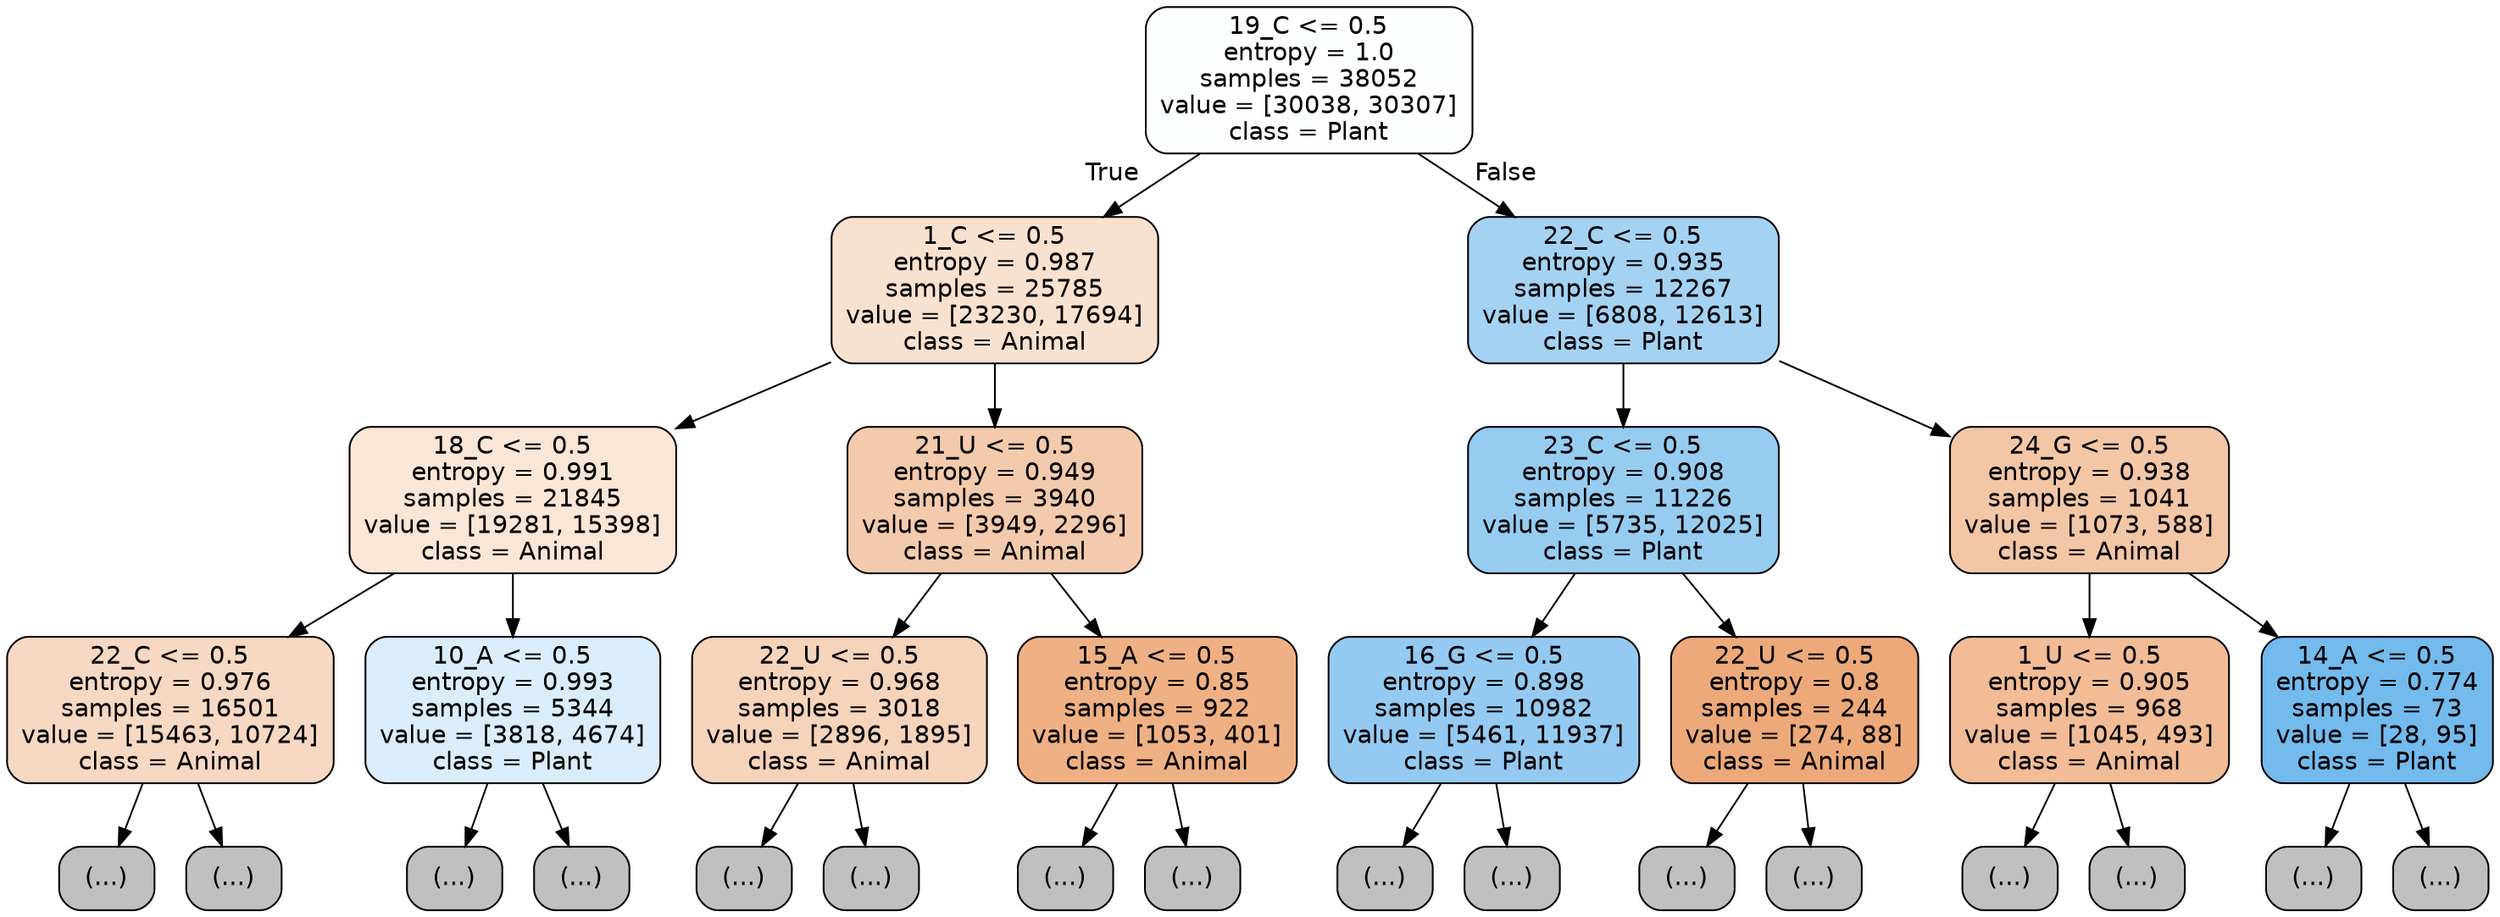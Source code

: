 digraph Tree {
node [shape=box, style="filled, rounded", color="black", fontname="helvetica"] ;
edge [fontname="helvetica"] ;
0 [label="19_C <= 0.5\nentropy = 1.0\nsamples = 38052\nvalue = [30038, 30307]\nclass = Plant", fillcolor="#fdfeff"] ;
1 [label="1_C <= 0.5\nentropy = 0.987\nsamples = 25785\nvalue = [23230, 17694]\nclass = Animal", fillcolor="#f9e1d0"] ;
0 -> 1 [labeldistance=2.5, labelangle=45, headlabel="True"] ;
2 [label="18_C <= 0.5\nentropy = 0.991\nsamples = 21845\nvalue = [19281, 15398]\nclass = Animal", fillcolor="#fae6d7"] ;
1 -> 2 ;
3 [label="22_C <= 0.5\nentropy = 0.976\nsamples = 16501\nvalue = [15463, 10724]\nclass = Animal", fillcolor="#f7d8c2"] ;
2 -> 3 ;
4 [label="(...)", fillcolor="#C0C0C0"] ;
3 -> 4 ;
7285 [label="(...)", fillcolor="#C0C0C0"] ;
3 -> 7285 ;
8106 [label="10_A <= 0.5\nentropy = 0.993\nsamples = 5344\nvalue = [3818, 4674]\nclass = Plant", fillcolor="#dbedfa"] ;
2 -> 8106 ;
8107 [label="(...)", fillcolor="#C0C0C0"] ;
8106 -> 8107 ;
9906 [label="(...)", fillcolor="#C0C0C0"] ;
8106 -> 9906 ;
10507 [label="21_U <= 0.5\nentropy = 0.949\nsamples = 3940\nvalue = [3949, 2296]\nclass = Animal", fillcolor="#f4caac"] ;
1 -> 10507 ;
10508 [label="22_U <= 0.5\nentropy = 0.968\nsamples = 3018\nvalue = [2896, 1895]\nclass = Animal", fillcolor="#f6d3bb"] ;
10507 -> 10508 ;
10509 [label="(...)", fillcolor="#C0C0C0"] ;
10508 -> 10509 ;
12152 [label="(...)", fillcolor="#C0C0C0"] ;
10508 -> 12152 ;
12337 [label="15_A <= 0.5\nentropy = 0.85\nsamples = 922\nvalue = [1053, 401]\nclass = Animal", fillcolor="#efb184"] ;
10507 -> 12337 ;
12338 [label="(...)", fillcolor="#C0C0C0"] ;
12337 -> 12338 ;
12657 [label="(...)", fillcolor="#C0C0C0"] ;
12337 -> 12657 ;
12758 [label="22_C <= 0.5\nentropy = 0.935\nsamples = 12267\nvalue = [6808, 12613]\nclass = Plant", fillcolor="#a4d2f3"] ;
0 -> 12758 [labeldistance=2.5, labelangle=-45, headlabel="False"] ;
12759 [label="23_C <= 0.5\nentropy = 0.908\nsamples = 11226\nvalue = [5735, 12025]\nclass = Plant", fillcolor="#97ccf1"] ;
12758 -> 12759 ;
12760 [label="16_G <= 0.5\nentropy = 0.898\nsamples = 10982\nvalue = [5461, 11937]\nclass = Plant", fillcolor="#94caf1"] ;
12759 -> 12760 ;
12761 [label="(...)", fillcolor="#C0C0C0"] ;
12760 -> 12761 ;
15436 [label="(...)", fillcolor="#C0C0C0"] ;
12760 -> 15436 ;
16333 [label="22_U <= 0.5\nentropy = 0.8\nsamples = 244\nvalue = [274, 88]\nclass = Animal", fillcolor="#eda979"] ;
12759 -> 16333 ;
16334 [label="(...)", fillcolor="#C0C0C0"] ;
16333 -> 16334 ;
16407 [label="(...)", fillcolor="#C0C0C0"] ;
16333 -> 16407 ;
16454 [label="24_G <= 0.5\nentropy = 0.938\nsamples = 1041\nvalue = [1073, 588]\nclass = Animal", fillcolor="#f3c6a6"] ;
12758 -> 16454 ;
16455 [label="1_U <= 0.5\nentropy = 0.905\nsamples = 968\nvalue = [1045, 493]\nclass = Animal", fillcolor="#f1bc96"] ;
16454 -> 16455 ;
16456 [label="(...)", fillcolor="#C0C0C0"] ;
16455 -> 16456 ;
16755 [label="(...)", fillcolor="#C0C0C0"] ;
16455 -> 16755 ;
16998 [label="14_A <= 0.5\nentropy = 0.774\nsamples = 73\nvalue = [28, 95]\nclass = Plant", fillcolor="#73baed"] ;
16454 -> 16998 ;
16999 [label="(...)", fillcolor="#C0C0C0"] ;
16998 -> 16999 ;
17024 [label="(...)", fillcolor="#C0C0C0"] ;
16998 -> 17024 ;
}